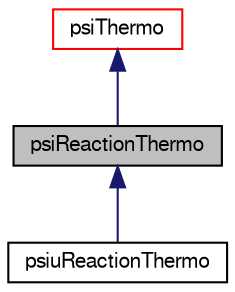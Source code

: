 digraph "psiReactionThermo"
{
  bgcolor="transparent";
  edge [fontname="FreeSans",fontsize="10",labelfontname="FreeSans",labelfontsize="10"];
  node [fontname="FreeSans",fontsize="10",shape=record];
  Node0 [label="psiReactionThermo",height=0.2,width=0.4,color="black", fillcolor="grey75", style="filled", fontcolor="black"];
  Node1 -> Node0 [dir="back",color="midnightblue",fontsize="10",style="solid",fontname="FreeSans"];
  Node1 [label="psiThermo",height=0.2,width=0.4,color="red",URL="$a29778.html",tooltip="Basic thermodynamic properties based on compressibility. "];
  Node0 -> Node20 [dir="back",color="midnightblue",fontsize="10",style="solid",fontname="FreeSans"];
  Node20 [label="psiuReactionThermo",height=0.2,width=0.4,color="black",URL="$a30174.html",tooltip="Foam::psiuReactionThermo. "];
}
